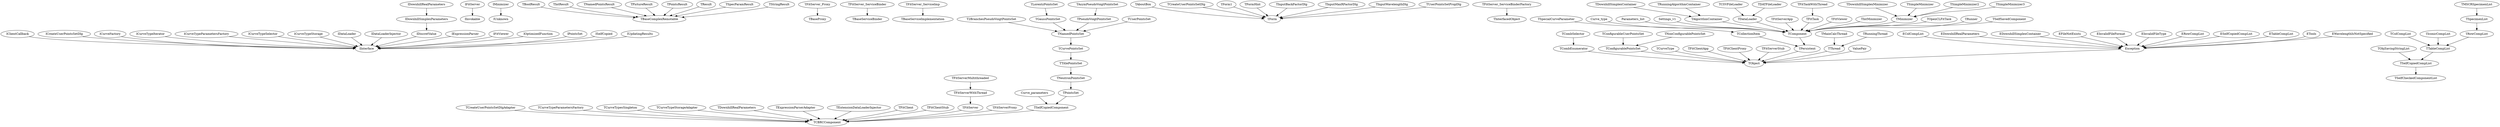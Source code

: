 DiGraph Classes {
  IClientCallback -> IInterface
  IClientCallback [href="ClientCallback.IClientCallback.html"]
  ICreateUserPointsSetDlg -> IInterface
  ICreateUserPointsSetDlg [href="IntCreateUserPointsSetDlg.ICreateUserPointsSetDlg.html"]
  ICurveFactory -> IInterface
  ICurveFactory [href="IntCurveFactory.ICurveFactory.html"]
  ICurveTypeIterator -> IInterface
  ICurveTypeIterator [href="IntCurveTypeIterator.ICurveTypeIterator.html"]
  ICurveTypeParametersFactory -> IInterface
  ICurveTypeParametersFactory [href="IntCurveTypeParametersFactory.ICurveTypeParametersFactory.html"]
  ICurveTypeSelector -> IInterface
  ICurveTypeSelector [href="IntCurveTypeSelector.ICurveTypeSelector.html"]
  ICurveTypeStorage -> IInterface
  ICurveTypeStorage [href="IntCurveTypeStorage.ICurveTypeStorage.html"]
  IDataLoader -> IInterface
  IDataLoader [href="IntDataLoader.IDataLoader.html"]
  IDataLoaderInjector -> IInterface
  IDataLoaderInjector [href="IntDataLoaderInjector.IDataLoaderInjector.html"]
  IDiscretValue -> IInterface
  IDiscretValue [href="CombEnumerator.IDiscretValue.html"]
  IDownhillSimplexParameters -> IDiscretValue
  IDownhillSimplexParameters [href="DownhillSimplexContainer.IDownhillSimplexParameters.html"]
  IDownhillRealParameters -> IDownhillSimplexParameters
  IDownhillRealParameters [href="DownhillSimplexContainer.IDownhillRealParameters.html"]
  IExpressionParser -> IInterface
  IExpressionParser [href="IntExpressionParser.IExpressionParser.html"]
  IFitViewer -> IInterface
  IFitViewer [href="IntFitViewer.IFitViewer.html"]
  IOptimizedFunction -> IInterface
  IOptimizedFunction [href="DownhillSimplexContainer.IOptimizedFunction.html"]
  IPointsSet -> IInterface
  IPointsSet [href="IntPointsSet.IPointsSet.html"]
  ISelfCopied -> IInterface
  ISelfCopied [href="SelfCopied.ISelfCopied.html"]
  IUpdatingResults -> IInterface
  IUpdatingResults [href="DownhillSimplexContainer.IUpdatingResults.html"]
  IFitServer -> IInvokable
  IFitServer [href="fit_server.IFitServer.html"]
  IMinimizer -> IUnknown
  IMinimizer [href="Minimizer.IMinimizer.html"]
  TBoolResult -> TBaseComplexRemotable
  TBoolResult [href="fit_server.TBoolResult.html"]
  TIntResult -> TBaseComplexRemotable
  TIntResult [href="fit_server.TIntResult.html"]
  TNamedPointsResult -> TBaseComplexRemotable
  TNamedPointsResult [href="fit_server.TNamedPointsResult.html"]
  TPictureResult -> TBaseComplexRemotable
  TPictureResult [href="fit_server.TPictureResult.html"]
  TPointsResult -> TBaseComplexRemotable
  TPointsResult [href="fit_server.TPointsResult.html"]
  TResult -> TBaseComplexRemotable
  TResult [href="fit_server.TResult.html"]
  TSpecParamResult -> TBaseComplexRemotable
  TSpecParamResult [href="fit_server.TSpecParamResult.html"]
  TStringResult -> TBaseComplexRemotable
  TStringResult [href="fit_server.TStringResult.html"]
  TFitServer_Proxy -> TBaseProxy
  TFitServer_Proxy [href="fit_server_proxy.TFitServer_Proxy.html"]
  TFitServer_ServiceBinder -> TBaseServiceBinder
  TFitServer_ServiceBinder [href="fit_server_binder.TFitServer_ServiceBinder.html"]
  TFitServer_ServiceImp -> TBaseServiceImplementation
  TFitServer_ServiceImp [href="fit_server_imp.TFitServer_ServiceImp.html"]
  TCreateUserPointsSetDlgAdapter -> TCBRCComponent
  TCreateUserPointsSetDlgAdapter [href="CreateUserPointsSetDlgAdapter.TCreateUserPointsSetDlgAdapter.html"]
  TCurveTypeParametersFactory -> TCBRCComponent
  TCurveTypeParametersFactory [href="CurveTypeParametersFactory.TCurveTypeParametersFactory.html"]
  TCurveTypesSingleton -> TCBRCComponent
  TCurveTypesSingleton [href="CurveTypesSingleton.TCurveTypesSingleton.html"]
  TCurveTypeStorageAdapter -> TCBRCComponent
  TCurveTypeStorageAdapter [href="CurveTypeStorageAdapter.TCurveTypeStorageAdapter.html"]
  TDownhillRealParameters -> TCBRCComponent
  TDownhillRealParameters [href="DownhillSimplexContainer.TDownhillRealParameters.html"]
  TExpressionParserAdapter -> TCBRCComponent
  TExpressionParserAdapter [href="ExpressionParserAdapter.TExpressionParserAdapter.html"]
  TExtensionDataLoaderInjector -> TCBRCComponent
  TExtensionDataLoaderInjector [href="ExtensionDataLoaderInjector.TExtensionDataLoaderInjector.html"]
  TFitClient -> TCBRCComponent
  TFitClient [href="FitClient.TFitClient.html"]
  TFitClientStub -> TCBRCComponent
  TFitClientStub [href="FitClientStub.TFitClientStub.html"]
  TFitServer -> TCBRCComponent
  TFitServer [href="FitServer.TFitServer.html"]
  TFitServerWithThread -> TFitServer
  TFitServerWithThread [href="FitServerWithThread.TFitServerWithThread.html"]
  TFitServerMultithreaded -> TFitServerWithThread
  TFitServerMultithreaded [href="FitServerMultithreaded.TFitServerMultithreaded.html"]
  TFitServerProxy -> TCBRCComponent
  TFitServerProxy [href="FitServerProxy.TFitServerProxy.html"]
  TSelfCopiedComponent -> TCBRCComponent
  TSelfCopiedComponent [href="SelfCopied.TSelfCopiedComponent.html"]
  Curve_parameters -> TSelfCopiedComponent
  Curve_parameters [href="CurvePointsSet.Curve_parameters.html"]
  TPointsSet -> TSelfCopiedComponent
  TPointsSet [href="PointsSet.TPointsSet.html"]
  TNeutronPointsSet -> TPointsSet
  TNeutronPointsSet [href="NeutronPointsSet.TNeutronPointsSet.html"]
  TTitlePointsSet -> TNeutronPointsSet
  TTitlePointsSet [href="TitlePointsSet.TTitlePointsSet.html"]
  TCurvePointsSet -> TTitlePointsSet
  TCurvePointsSet [href="CurvePointsSet.TCurvePointsSet.html"]
  TNamedPointsSet -> TCurvePointsSet
  TNamedPointsSet [href="NamedPointsSet.TNamedPointsSet.html"]
  T2BranchesPseudoVoigtPointsSet -> TNamedPointsSet
  T2BranchesPseudoVoigtPointsSet [href="TwoBranchesPseudoVoigtPointsSet.T2BranchesPseudoVoigtPointsSet.html"]
  TGaussPointsSet -> TNamedPointsSet
  TGaussPointsSet [href="GaussPointsSet.TGaussPointsSet.html"]
  TLorentzPointsSet -> TGaussPointsSet
  TLorentzPointsSet [href="LorentzPointsSet.TLorentzPointsSet.html"]
  TPseudoVoigtPointsSet -> TNamedPointsSet
  TPseudoVoigtPointsSet [href="PseudoVoigtPointsSet.TPseudoVoigtPointsSet.html"]
  TAsymPseudoVoigtPointsSet -> TPseudoVoigtPointsSet
  TAsymPseudoVoigtPointsSet [href="AsymPseudoVoigtPointsSet.TAsymPseudoVoigtPointsSet.html"]
  TUserPointsSet -> TNamedPointsSet
  TUserPointsSet [href="UserPointsSet.TUserPointsSet.html"]
  TAboutBox -> TForm
  TAboutBox [href="Unit12.TAboutBox.html"]
  TCreateUserPointsSetDlg -> TForm
  TCreateUserPointsSetDlg [href="CreateUserPointsSetDialog.TCreateUserPointsSetDlg.html"]
  TForm1 -> TForm
  TForm1 [href="FormServer.TForm1.html"]
  TFormHint -> TForm
  TFormHint [href="Unit6.TFormHint.html"]
  TInputBackFactorDlg -> TForm
  TInputBackFactorDlg [href="Unit5.TInputBackFactorDlg.html"]
  TInputMaxRFactorDlg -> TForm
  TInputMaxRFactorDlg [href="Unit4.TInputMaxRFactorDlg.html"]
  TInputWavelengthDlg -> TForm
  TInputWavelengthDlg [href="Unit3.TInputWavelengthDlg.html"]
  TUserPointsSetPropDlg -> TForm
  TUserPointsSetPropDlg [href="UserPointsSetPropDialog.TUserPointsSetPropDlg.html"]
  TFitServer_ServiceBinderFactory -> TInterfacedObject
  TFitServer_ServiceBinderFactory [href="fit_server_binder.TFitServer_ServiceBinderFactory.html"]
  Exception -> TObject
  EColCompList -> Exception
  EColCompList [href="TableComp.EColCompList.html"]
  EDownhillRealParameters -> Exception
  EDownhillRealParameters [href="DownhillSimplexContainer.EDownhillRealParameters.html"]
  EDownhillSimplexContainer -> Exception
  EDownhillSimplexContainer [href="DownhillSimplexContainer.EDownhillSimplexContainer.html"]
  EFileNotExists -> Exception
  EFileNotExists [href="DataLoader.EFileNotExists.html"]
  EInvalidFileFormat -> Exception
  EInvalidFileFormat [href="DataLoader.EInvalidFileFormat.html"]
  EInvalidFileType -> Exception
  EInvalidFileType [href="DataLoader.EInvalidFileType.html"]
  ERowCompList -> Exception
  ERowCompList [href="TableComp.ERowCompList.html"]
  ESelfCopiedCompList -> Exception
  ESelfCopiedCompList [href="SelfCopied.ESelfCopiedCompList.html"]
  ETableCompList -> Exception
  ETableCompList [href="TableComp.ETableCompList.html"]
  ETools -> Exception
  ETools [href="Tools.ETools.html"]
  EWavelengthIsNotSpecified -> Exception
  EWavelengthIsNotSpecified [href="NeutronPointsSet.EWavelengthIsNotSpecified.html"]
  TCombEnumerator -> TObject
  TCombEnumerator [href="CombEnumerator.TCombEnumerator.html"]
  TCombSelector -> TCombEnumerator
  TCombSelector [href="CombEnumerator.TCombSelector.html"]
  TConfigurablePointsSet -> TObject
  TConfigurablePointsSet [href="ConfigurablePointsSet.TConfigurablePointsSet.html"]
  TConfigurableUserPointsSet -> TConfigurablePointsSet
  TConfigurableUserPointsSet [href="ConfigurableUserPointsSet.TConfigurableUserPointsSet.html"]
  TNonConfigurablePointsSet -> TConfigurablePointsSet
  TNonConfigurablePointsSet [href="NonConfigurablePointsSet.TNonConfigurablePointsSet.html"]
  TCurveType -> TObject
  TCurveType [href="CurveTypesSingleton.TCurveType.html"]
  TFitClientApp -> TObject
  TFitClientApp [href="FitClientApp.TFitClientApp.html"]
  TFitClientProxy -> TObject
  TFitClientProxy [href="FitClientProxy.TFitClientProxy.html"]
  TFitServerStub -> TObject
  TFitServerStub [href="FitServerStub.TFitServerStub.html"]
  TPersistent -> TObject
  TCollectionItem -> TPersistent
  TSpecialCurveParameter -> TCollectionItem
  TSpecialCurveParameter [href="CurvePointsSet.TSpecialCurveParameter.html"]
  TComponent -> TPersistent
  Curve_type -> TComponent
  Curve_type [href="Settings.Curve_type.html"]
  Parameters_list -> TComponent
  Parameters_list [href="MSCRDataClasses.Parameters_list.html"]
  Settings_v1 -> TComponent
  Settings_v1 [href="Settings.Settings_v1.html"]
  TAlgorithmContainer -> TComponent
  TAlgorithmContainer [href="AlgorithmContainer.TAlgorithmContainer.html"]
  TDownhillSimplexContainer -> TAlgorithmContainer
  TDownhillSimplexContainer [href="DownhillSimplexContainer.TDownhillSimplexContainer.html"]
  TRunningAlgorithmContainer -> TAlgorithmContainer
  TRunningAlgorithmContainer [href="AlgorithmContainer.TRunningAlgorithmContainer.html"]
  TDataLoader -> TComponent
  TDataLoader [href="DataLoader.TDataLoader.html"]
  TCSVFileLoader -> TDataLoader
  TCSVFileLoader [href="CSVFileLoader.TCSVFileLoader.html"]
  TDATFileLoader -> TDataLoader
  TDATFileLoader [href="DATFileLoader.TDATFileLoader.html"]
  TFitServerApp -> TComponent
  TFitServerApp [href="FitServerApp.TFitServerApp.html"]
  TFitTask -> TComponent
  TFitTask [href="FitTask.TFitTask.html"]
  TFitTaskWithThread -> TFitTask
  TFitTaskWithThread [href="FitTaskWithThread.TFitTaskWithThread.html"]
  TFitViewer -> TComponent
  TFitViewer [href="FitViewer.TFitViewer.html"]
  TIntMinimizer -> TComponent
  TIntMinimizer [href="Minimizer.TIntMinimizer.html"]
  TMinimizer -> TComponent
  TMinimizer [href="Minimizer.TMinimizer.html"]
  TDownhillSimplexMinimizer -> TMinimizer
  TDownhillSimplexMinimizer [href="Minimizer_DS.TDownhillSimplexMinimizer.html"]
  TSimpleMinimizer -> TMinimizer
  TSimpleMinimizer [href="Minimizer_S.TSimpleMinimizer.html"]
  TSimpleMinimizer2 -> TMinimizer
  TSimpleMinimizer2 [href="Minimizer_S.TSimpleMinimizer2.html"]
  TSimpleMinimizer3 -> TMinimizer
  TSimpleMinimizer3 [href="Minimizer_S.TSimpleMinimizer3.html"]
  TOpenCLFitTask -> TComponent
  TOpenCLFitTask [href="FitTask.TOpenCLFitTask.html"]
  TRunner -> TComponent
  TRunner [href="Runner.TRunner.html"]
  TSelfSavedComponent -> TComponent
  TSelfSavedComponent [href="SelfSaved.TSelfSavedComponent.html"]
  TThread -> TObject
  TMainCalcThread -> TThread
  TMainCalcThread [href="MainCalcProcess.TMainCalcThread.html"]
  TRunningThread -> TThread
  TRunningThread [href="Runner.TRunningThread.html"]
  ValuePair -> TObject
  ValuePair [href="GaussPointsSet.ValuePair.html"]
  TSelfCopiedCompList -> TSelfCheckedComponentList
  TSelfCopiedCompList [href="SelfCopied.TSelfCopiedCompList.html"]
  TObjSavingStringList -> TSelfCopiedCompList
  TObjSavingStringList [href="ObjSavingStringList.TObjSavingStringList.html"]
  TTableCompList -> TSelfCopiedCompList
  TTableCompList [href="TableComp.TTableCompList.html"]
  TColCompList -> TTableCompList
  TColCompList [href="TableComp.TColCompList.html"]
  TIconicCompList -> TTableCompList
  TIconicCompList [href="TableComp.TIconicCompList.html"]
  TRowCompList -> TTableCompList
  TRowCompList [href="TableComp.TRowCompList.html"]
  TSpecimenList -> TRowCompList
  TSpecimenList [href="DataClasses.TSpecimenList.html"]
  TMSCRSpecimenList -> TSpecimenList
  TMSCRSpecimenList [href="MSCRDataClasses.TMSCRSpecimenList.html"]
}
